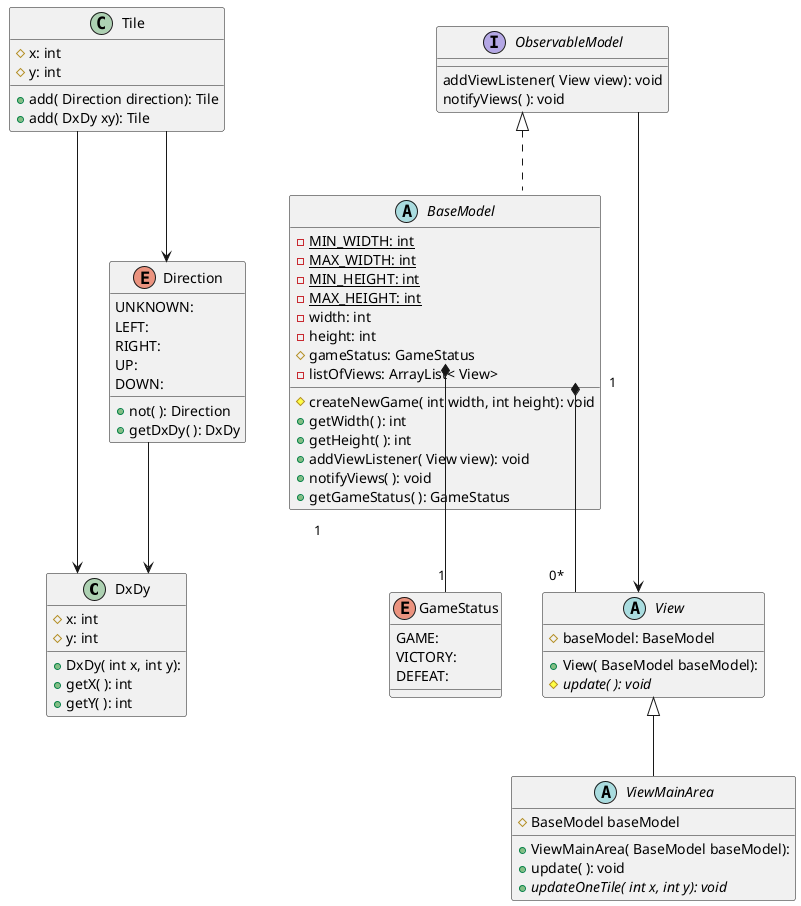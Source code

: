 @startuml
'https://plantuml.com/class-diagram

'!theme plain
top to bottom direction
skinparam linetype ortho

class DxDy {
    # x: int
    # y: int
    + DxDy( int x, int y):
    + getX( ): int
    + getY( ): int
}

enum Direction {
    UNKNOWN:
    LEFT:
    RIGHT:
    UP:
    DOWN:
    + not( ): Direction
    + getDxDy( ): DxDy
}
Direction --> DxDy

class Tile {
    # x: int
    # y: int

    + add( Direction direction): Tile
    + add( DxDy xy): Tile
}
Tile --> Direction
Tile --> DxDy

'-------------------------------------------
enum GameStatus {
    GAME:
    VICTORY:
    DEFEAT:
}

interface ObservableModel {
    addViewListener( View view): void
    notifyViews( ): void
}

abstract class BaseModel implements ObservableModel {
    - {static} MIN_WIDTH: int
    - {static} MAX_WIDTH: int
    - {static} MIN_HEIGHT: int
    - {static} MAX_HEIGHT: int
    - width: int
    - height: int
    # gameStatus: GameStatus
    - listOfViews: ArrayList< View>

    # createNewGame( int width, int height): void
    + getWidth( ): int
    + getHeight( ): int
    + addViewListener( View view): void
    + notifyViews( ): void
    + getGameStatus( ): GameStatus
}
BaseModel::gameStatus "1" *-- "1" GameStatus
BaseModel::listOfViews "1" *-- "0*" View

abstract class View {
    # baseModel: BaseModel
    + View( BaseModel baseModel):
    # {abstract} update( ): void
}
ObservableModel --> View

abstract class ViewMainArea extends View {
# BaseModel baseModel
    + ViewMainArea( BaseModel baseModel):
    + update( ): void
    + {abstract} updateOneTile( int x, int y): void
}


@enduml